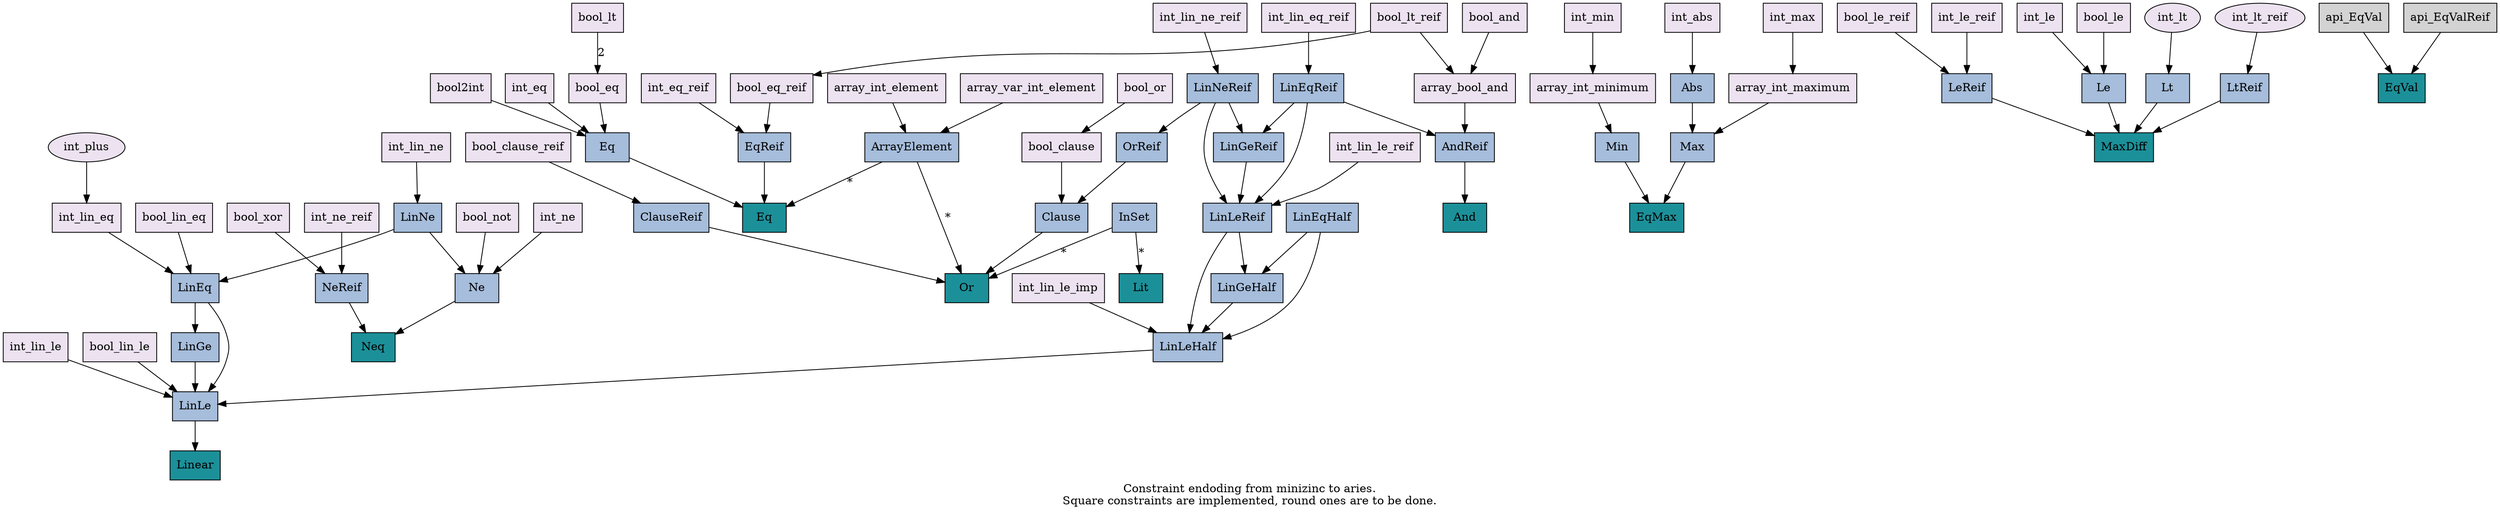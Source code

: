 // This document describes constraint encoding from minizinc to aries.
// Use Graphviz to generate the graph.

digraph constraints {
    label="Constraint endoding from minizinc to aries.\nSquare constraints are implemented, round ones are to be done."
    node [shape=rectangle colorscheme=pubugn3 style=filled] 

    // ---------- Minizinc ----------
    {
        node [fillcolor=1]
        mzn_array_int_element [label="array_int_element"]
        mzn_array_int_maximum [label="array_int_maximum"]
        mzn_array_int_minimum [label="array_int_minimum"]
        mzn_array_var_int_element [label="array_var_int_element"]
        mzn_int_abs [label="int_abs"]
        // mzn_int_div [label="int_div"] [shape=ellipse]
        mzn_int_eq [label="int_eq"]
        mzn_int_eq_reif [label="int_eq_reif"]
        mzn_int_le [label="int_le"]
        mzn_int_le_reif [label="int_le_reif"]
        mzn_int_lin_eq [label="int_lin_eq"]
        mzn_int_lin_eq_reif [label="int_lin_eq_reif"]
        mzn_int_lin_le [label="int_lin_le"]
        mzn_int_lin_le_imp [label="int_lin_le_imp"]
        mzn_int_lin_le_reif [label="int_lin_le_reif"]
        mzn_int_lin_ne [label="int_lin_ne"]
        mzn_int_lin_ne_reif [label="int_lin_ne_reif"]
        mzn_int_lt [label="int_lt"] [shape=ellipse]
        mzn_int_lt_reif [label="int_lt_reif"] [shape=ellipse]
        mzn_int_max [label="int_max"]
        mzn_int_min [label="int_min"]
        // mzn_int_mod [label="int_mod"] [shape=ellipse]
        mzn_int_ne [label="int_ne"]
        mzn_int_ne_reif [label="int_ne_reif"]
        mzn_int_plus [label="int_plus"] [shape=ellipse]
        // mzn_int_pow [label="int_pow"] [shape=ellipse]
        // mzn_int_times [label="int_times"] [shape=ellipse]
        mzn_array_bool_and [label="array_bool_and"]
        // mzn_array_bool_element [label="array_bool_element"] [shape=ellipse]
        // mzn_array_bool_xor [label="array_bool_xor"] [shape=ellipse]
        // mzn_array_var_bool_element [label="array_var_bool_element"] [shape=ellipse]
        mzn_bool_and [label="bool_and"]
        mzn_bool_clause [label="bool_clause"]
        mzn_bool_clause_reif [label="bool_clause_reif"]
        mzn_bool_eq [label="bool_eq"]
        mzn_bool_eq_reif [label="bool_eq_reif"]
        mzn_bool_le [label="bool_le"]
        mzn_bool_le_reif [label="bool_le_reif"]
        mzn_bool_lin_eq [label="bool_lin_eq"]
        mzn_bool_lin_le [label="bool_lin_le"]
        mzn_bool_lt [label="bool_lt"]
        mzn_bool_lt_reif [label="bool_lt_reif"]
        mzn_bool_not [label="bool_not"]
        mzn_bool_or [label="bool_or"]
        mzn_bool_xor [label="bool_xor"]
        mzn_bool2int [label="bool2int"]
    }
        

    // ---------- Solver API ----------
    {
        node [fillcolor=2]
        api_Abs [label="Abs"]
        api_AndReif [label="AndReif"]
        api_ArrayElement [label="ArrayElement"]
        api_Clause [label="Clause"]
        api_ClauseReif [label="ClauseReif"]
        api_Eq [label="Eq"]
        api_EqReif [label="EqReif"]
        api_InSet [label="InSet"]
        api_Le [label="Le"]
        api_LeReif [label="LeReif"]
        api_Lt [label="Lt"]
        api_LtReif [label="LtReif"]
        api_LinEq [label="LinEq"]
        api_LinEqHalf [label="LinEqHalf"]
        api_LinEqReif [label="LinEqReif"]
        api_LinGe [label="LinGe"]
        api_LinGeHalf [label="LinGeHalf"]
        api_LinGeReif [label="LinGeReif"]
        api_LinLe [label="LinLe"]
        api_LinLeHalf [label="LinLeHalf"]
        api_LinLeReif [label="LinLeReif"]
        api_LinNe [label="LinNe"]
        api_LinNeReif [label="LinNeReif"]
        api_Max [label="Max"]
        api_Min [label="Min"]
        api_Ne [label="Ne"]
        api_NeReif [label="NeReif"]
        api_OrReif [label="OrReif"]
    }

    // ---------- Solver ----------
    {
        node [fillcolor=3]
        // sol_Alternative [label="Alternative"]
        sol_And [label="And"]
        sol_Eq [label="Eq"]
        sol_EqMax [label="EqMax"]
        sol_EqVal [label="EqVal"]
        // sol_EqVarMulLit [label="EqVarMulLit"]
        sol_Linear [label="Linear"]
        sol_Lit [label="Lit"]
        sol_MaxDiff [label="MaxDiff"] // b - a <= ub
        sol_Neq [label="Neq"]
        // sol_NeqVal [label="NeqVal"]
        sol_Or [label="Or"]
    }

    // ---------- Minizinc ----------
    mzn_array_int_element -> api_ArrayElement
    mzn_array_int_maximum -> api_Max
    mzn_array_int_minimum -> api_Min
    mzn_array_var_int_element -> api_ArrayElement
    mzn_int_abs -> api_Abs
    // mzn_int_div
    mzn_int_eq -> api_Eq
    mzn_int_eq_reif -> api_EqReif
    mzn_int_le -> api_Le
    mzn_int_le_reif -> api_LeReif
    mzn_int_lin_eq -> api_LinEq
    mzn_int_lin_eq_reif -> api_LinEqReif
    mzn_int_lin_le -> api_LinLe
    mzn_int_lin_le_imp -> api_LinLeHalf
    mzn_int_lin_le_reif -> api_LinLeReif
    mzn_int_lin_ne -> api_LinNe
    mzn_int_lin_ne_reif -> api_LinNeReif
    mzn_int_lt -> api_Lt
    mzn_int_lt_reif -> api_LtReif
    mzn_int_max -> mzn_array_int_maximum
    mzn_int_min -> mzn_array_int_minimum
    // mzn_int_mod
    mzn_int_ne -> api_Ne
    mzn_int_ne_reif -> api_NeReif
    mzn_int_plus -> mzn_int_lin_eq
    // mzn_int_pow
    // mzn_int_times

    mzn_array_bool_and -> api_AndReif
    // mzn_array_bool_element
    // mzn_array_bool_xor
    // mzn_array_var_bool_element
    mzn_bool_and -> mzn_array_bool_and
    mzn_bool_clause -> api_Clause
    mzn_bool_clause_reif -> api_ClauseReif
    mzn_bool_eq -> api_Eq
    mzn_bool_eq_reif -> api_EqReif
    mzn_bool_le -> api_Le
    mzn_bool_le_reif -> api_LeReif
    mzn_bool_lin_eq -> api_LinEq
    mzn_bool_lin_le -> api_LinLe
    mzn_bool_lt -> mzn_bool_eq [label="2"]
    mzn_bool_lt_reif -> { mzn_array_bool_and; mzn_bool_eq_reif }
    mzn_bool_not -> api_Ne
    mzn_bool_or -> mzn_bool_clause
    mzn_bool_xor -> api_NeReif
    mzn_bool2int -> api_Eq

    // ---------- Solver API ----------
    api_Abs -> api_Max
    api_AndReif -> sol_And
    api_ArrayElement -> { sol_Eq; sol_Or } [label="*"]
    api_Clause -> sol_Or
    api_ClauseReif -> sol_Or
    api_Eq -> sol_Eq
    api_EqReif -> sol_Eq
    api_EqVal -> sol_EqVal
    api_EqValReif -> sol_EqVal
    api_InSet -> { sol_Or; sol_Lit } [label="*"]
    api_Le -> sol_MaxDiff
    api_LeReif -> sol_MaxDiff
    api_LinEq -> { api_LinLe; api_LinGe }
    api_LinEqHalf -> { api_LinLeHalf; api_LinGeHalf }
    api_LinEqReif -> { api_LinLeReif; api_LinGeReif; api_AndReif }
    api_LinGe -> api_LinLe
    api_LinGeHalf -> api_LinLeHalf
    api_LinGeReif -> api_LinLeReif
    api_LinLe -> sol_Linear
    api_LinLeHalf -> api_LinLe
    api_LinLeReif -> { api_LinLeHalf; api_LinGeHalf }
    api_LinNe -> { api_LinEq; api_Ne }
    api_LinNeReif -> { api_LinLeReif; api_LinGeReif; api_OrReif }
    api_Lt -> sol_MaxDiff
    api_LtReif -> sol_MaxDiff
    api_Max -> sol_EqMax
    api_Min -> sol_EqMax
    api_Ne -> sol_Neq
    api_NeReif -> sol_Neq
    api_OrReif -> api_Clause
}